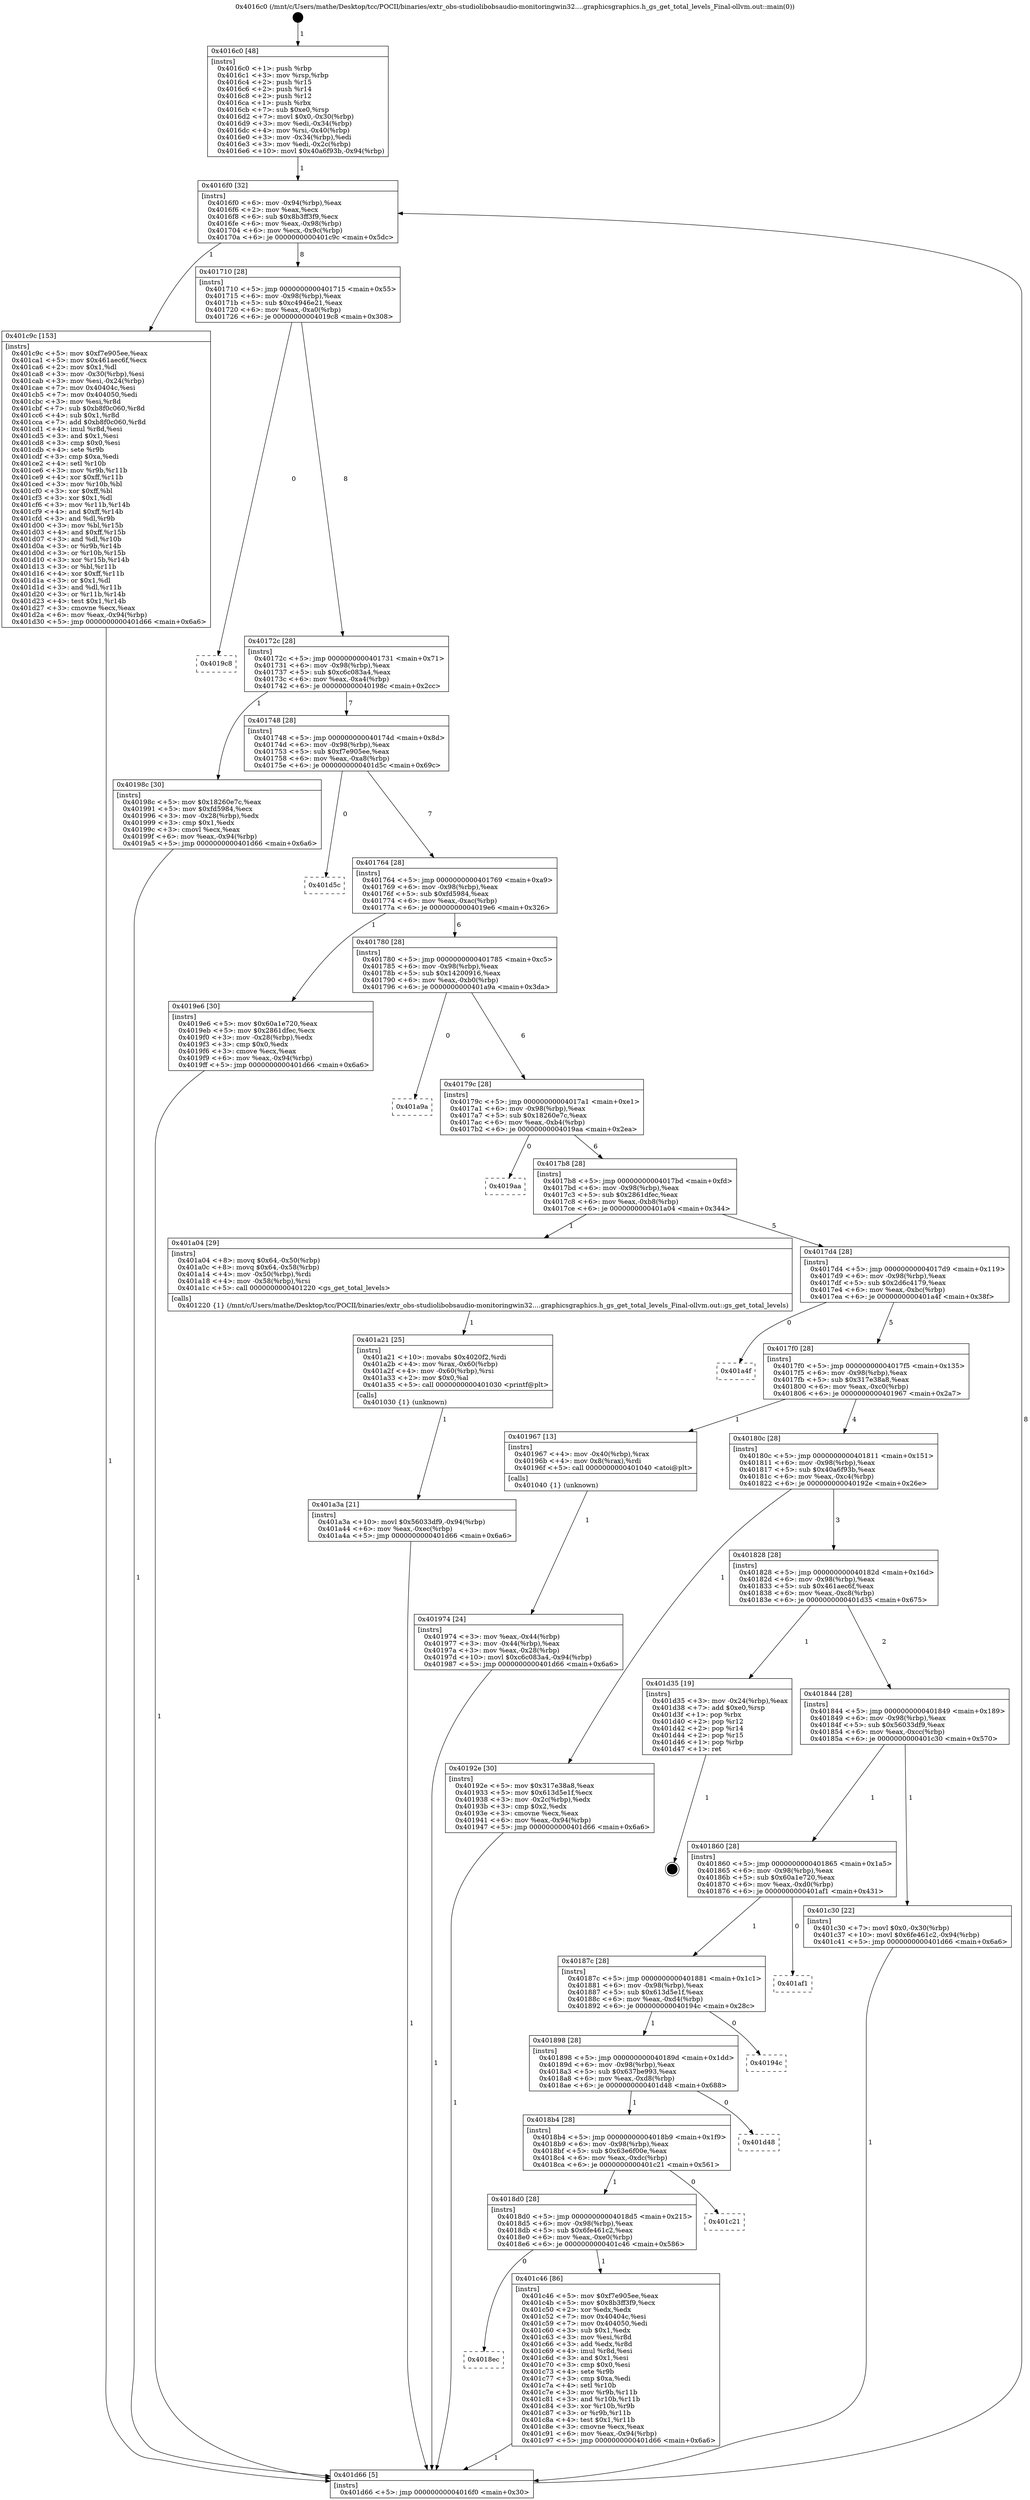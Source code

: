 digraph "0x4016c0" {
  label = "0x4016c0 (/mnt/c/Users/mathe/Desktop/tcc/POCII/binaries/extr_obs-studiolibobsaudio-monitoringwin32....graphicsgraphics.h_gs_get_total_levels_Final-ollvm.out::main(0))"
  labelloc = "t"
  node[shape=record]

  Entry [label="",width=0.3,height=0.3,shape=circle,fillcolor=black,style=filled]
  "0x4016f0" [label="{
     0x4016f0 [32]\l
     | [instrs]\l
     &nbsp;&nbsp;0x4016f0 \<+6\>: mov -0x94(%rbp),%eax\l
     &nbsp;&nbsp;0x4016f6 \<+2\>: mov %eax,%ecx\l
     &nbsp;&nbsp;0x4016f8 \<+6\>: sub $0x8b3ff3f9,%ecx\l
     &nbsp;&nbsp;0x4016fe \<+6\>: mov %eax,-0x98(%rbp)\l
     &nbsp;&nbsp;0x401704 \<+6\>: mov %ecx,-0x9c(%rbp)\l
     &nbsp;&nbsp;0x40170a \<+6\>: je 0000000000401c9c \<main+0x5dc\>\l
  }"]
  "0x401c9c" [label="{
     0x401c9c [153]\l
     | [instrs]\l
     &nbsp;&nbsp;0x401c9c \<+5\>: mov $0xf7e905ee,%eax\l
     &nbsp;&nbsp;0x401ca1 \<+5\>: mov $0x461aec6f,%ecx\l
     &nbsp;&nbsp;0x401ca6 \<+2\>: mov $0x1,%dl\l
     &nbsp;&nbsp;0x401ca8 \<+3\>: mov -0x30(%rbp),%esi\l
     &nbsp;&nbsp;0x401cab \<+3\>: mov %esi,-0x24(%rbp)\l
     &nbsp;&nbsp;0x401cae \<+7\>: mov 0x40404c,%esi\l
     &nbsp;&nbsp;0x401cb5 \<+7\>: mov 0x404050,%edi\l
     &nbsp;&nbsp;0x401cbc \<+3\>: mov %esi,%r8d\l
     &nbsp;&nbsp;0x401cbf \<+7\>: sub $0xb8f0c060,%r8d\l
     &nbsp;&nbsp;0x401cc6 \<+4\>: sub $0x1,%r8d\l
     &nbsp;&nbsp;0x401cca \<+7\>: add $0xb8f0c060,%r8d\l
     &nbsp;&nbsp;0x401cd1 \<+4\>: imul %r8d,%esi\l
     &nbsp;&nbsp;0x401cd5 \<+3\>: and $0x1,%esi\l
     &nbsp;&nbsp;0x401cd8 \<+3\>: cmp $0x0,%esi\l
     &nbsp;&nbsp;0x401cdb \<+4\>: sete %r9b\l
     &nbsp;&nbsp;0x401cdf \<+3\>: cmp $0xa,%edi\l
     &nbsp;&nbsp;0x401ce2 \<+4\>: setl %r10b\l
     &nbsp;&nbsp;0x401ce6 \<+3\>: mov %r9b,%r11b\l
     &nbsp;&nbsp;0x401ce9 \<+4\>: xor $0xff,%r11b\l
     &nbsp;&nbsp;0x401ced \<+3\>: mov %r10b,%bl\l
     &nbsp;&nbsp;0x401cf0 \<+3\>: xor $0xff,%bl\l
     &nbsp;&nbsp;0x401cf3 \<+3\>: xor $0x1,%dl\l
     &nbsp;&nbsp;0x401cf6 \<+3\>: mov %r11b,%r14b\l
     &nbsp;&nbsp;0x401cf9 \<+4\>: and $0xff,%r14b\l
     &nbsp;&nbsp;0x401cfd \<+3\>: and %dl,%r9b\l
     &nbsp;&nbsp;0x401d00 \<+3\>: mov %bl,%r15b\l
     &nbsp;&nbsp;0x401d03 \<+4\>: and $0xff,%r15b\l
     &nbsp;&nbsp;0x401d07 \<+3\>: and %dl,%r10b\l
     &nbsp;&nbsp;0x401d0a \<+3\>: or %r9b,%r14b\l
     &nbsp;&nbsp;0x401d0d \<+3\>: or %r10b,%r15b\l
     &nbsp;&nbsp;0x401d10 \<+3\>: xor %r15b,%r14b\l
     &nbsp;&nbsp;0x401d13 \<+3\>: or %bl,%r11b\l
     &nbsp;&nbsp;0x401d16 \<+4\>: xor $0xff,%r11b\l
     &nbsp;&nbsp;0x401d1a \<+3\>: or $0x1,%dl\l
     &nbsp;&nbsp;0x401d1d \<+3\>: and %dl,%r11b\l
     &nbsp;&nbsp;0x401d20 \<+3\>: or %r11b,%r14b\l
     &nbsp;&nbsp;0x401d23 \<+4\>: test $0x1,%r14b\l
     &nbsp;&nbsp;0x401d27 \<+3\>: cmovne %ecx,%eax\l
     &nbsp;&nbsp;0x401d2a \<+6\>: mov %eax,-0x94(%rbp)\l
     &nbsp;&nbsp;0x401d30 \<+5\>: jmp 0000000000401d66 \<main+0x6a6\>\l
  }"]
  "0x401710" [label="{
     0x401710 [28]\l
     | [instrs]\l
     &nbsp;&nbsp;0x401710 \<+5\>: jmp 0000000000401715 \<main+0x55\>\l
     &nbsp;&nbsp;0x401715 \<+6\>: mov -0x98(%rbp),%eax\l
     &nbsp;&nbsp;0x40171b \<+5\>: sub $0xc4946e21,%eax\l
     &nbsp;&nbsp;0x401720 \<+6\>: mov %eax,-0xa0(%rbp)\l
     &nbsp;&nbsp;0x401726 \<+6\>: je 00000000004019c8 \<main+0x308\>\l
  }"]
  Exit [label="",width=0.3,height=0.3,shape=circle,fillcolor=black,style=filled,peripheries=2]
  "0x4019c8" [label="{
     0x4019c8\l
  }", style=dashed]
  "0x40172c" [label="{
     0x40172c [28]\l
     | [instrs]\l
     &nbsp;&nbsp;0x40172c \<+5\>: jmp 0000000000401731 \<main+0x71\>\l
     &nbsp;&nbsp;0x401731 \<+6\>: mov -0x98(%rbp),%eax\l
     &nbsp;&nbsp;0x401737 \<+5\>: sub $0xc6c083a4,%eax\l
     &nbsp;&nbsp;0x40173c \<+6\>: mov %eax,-0xa4(%rbp)\l
     &nbsp;&nbsp;0x401742 \<+6\>: je 000000000040198c \<main+0x2cc\>\l
  }"]
  "0x4018ec" [label="{
     0x4018ec\l
  }", style=dashed]
  "0x40198c" [label="{
     0x40198c [30]\l
     | [instrs]\l
     &nbsp;&nbsp;0x40198c \<+5\>: mov $0x18260e7c,%eax\l
     &nbsp;&nbsp;0x401991 \<+5\>: mov $0xfd5984,%ecx\l
     &nbsp;&nbsp;0x401996 \<+3\>: mov -0x28(%rbp),%edx\l
     &nbsp;&nbsp;0x401999 \<+3\>: cmp $0x1,%edx\l
     &nbsp;&nbsp;0x40199c \<+3\>: cmovl %ecx,%eax\l
     &nbsp;&nbsp;0x40199f \<+6\>: mov %eax,-0x94(%rbp)\l
     &nbsp;&nbsp;0x4019a5 \<+5\>: jmp 0000000000401d66 \<main+0x6a6\>\l
  }"]
  "0x401748" [label="{
     0x401748 [28]\l
     | [instrs]\l
     &nbsp;&nbsp;0x401748 \<+5\>: jmp 000000000040174d \<main+0x8d\>\l
     &nbsp;&nbsp;0x40174d \<+6\>: mov -0x98(%rbp),%eax\l
     &nbsp;&nbsp;0x401753 \<+5\>: sub $0xf7e905ee,%eax\l
     &nbsp;&nbsp;0x401758 \<+6\>: mov %eax,-0xa8(%rbp)\l
     &nbsp;&nbsp;0x40175e \<+6\>: je 0000000000401d5c \<main+0x69c\>\l
  }"]
  "0x401c46" [label="{
     0x401c46 [86]\l
     | [instrs]\l
     &nbsp;&nbsp;0x401c46 \<+5\>: mov $0xf7e905ee,%eax\l
     &nbsp;&nbsp;0x401c4b \<+5\>: mov $0x8b3ff3f9,%ecx\l
     &nbsp;&nbsp;0x401c50 \<+2\>: xor %edx,%edx\l
     &nbsp;&nbsp;0x401c52 \<+7\>: mov 0x40404c,%esi\l
     &nbsp;&nbsp;0x401c59 \<+7\>: mov 0x404050,%edi\l
     &nbsp;&nbsp;0x401c60 \<+3\>: sub $0x1,%edx\l
     &nbsp;&nbsp;0x401c63 \<+3\>: mov %esi,%r8d\l
     &nbsp;&nbsp;0x401c66 \<+3\>: add %edx,%r8d\l
     &nbsp;&nbsp;0x401c69 \<+4\>: imul %r8d,%esi\l
     &nbsp;&nbsp;0x401c6d \<+3\>: and $0x1,%esi\l
     &nbsp;&nbsp;0x401c70 \<+3\>: cmp $0x0,%esi\l
     &nbsp;&nbsp;0x401c73 \<+4\>: sete %r9b\l
     &nbsp;&nbsp;0x401c77 \<+3\>: cmp $0xa,%edi\l
     &nbsp;&nbsp;0x401c7a \<+4\>: setl %r10b\l
     &nbsp;&nbsp;0x401c7e \<+3\>: mov %r9b,%r11b\l
     &nbsp;&nbsp;0x401c81 \<+3\>: and %r10b,%r11b\l
     &nbsp;&nbsp;0x401c84 \<+3\>: xor %r10b,%r9b\l
     &nbsp;&nbsp;0x401c87 \<+3\>: or %r9b,%r11b\l
     &nbsp;&nbsp;0x401c8a \<+4\>: test $0x1,%r11b\l
     &nbsp;&nbsp;0x401c8e \<+3\>: cmovne %ecx,%eax\l
     &nbsp;&nbsp;0x401c91 \<+6\>: mov %eax,-0x94(%rbp)\l
     &nbsp;&nbsp;0x401c97 \<+5\>: jmp 0000000000401d66 \<main+0x6a6\>\l
  }"]
  "0x401d5c" [label="{
     0x401d5c\l
  }", style=dashed]
  "0x401764" [label="{
     0x401764 [28]\l
     | [instrs]\l
     &nbsp;&nbsp;0x401764 \<+5\>: jmp 0000000000401769 \<main+0xa9\>\l
     &nbsp;&nbsp;0x401769 \<+6\>: mov -0x98(%rbp),%eax\l
     &nbsp;&nbsp;0x40176f \<+5\>: sub $0xfd5984,%eax\l
     &nbsp;&nbsp;0x401774 \<+6\>: mov %eax,-0xac(%rbp)\l
     &nbsp;&nbsp;0x40177a \<+6\>: je 00000000004019e6 \<main+0x326\>\l
  }"]
  "0x4018d0" [label="{
     0x4018d0 [28]\l
     | [instrs]\l
     &nbsp;&nbsp;0x4018d0 \<+5\>: jmp 00000000004018d5 \<main+0x215\>\l
     &nbsp;&nbsp;0x4018d5 \<+6\>: mov -0x98(%rbp),%eax\l
     &nbsp;&nbsp;0x4018db \<+5\>: sub $0x6fe461c2,%eax\l
     &nbsp;&nbsp;0x4018e0 \<+6\>: mov %eax,-0xe0(%rbp)\l
     &nbsp;&nbsp;0x4018e6 \<+6\>: je 0000000000401c46 \<main+0x586\>\l
  }"]
  "0x4019e6" [label="{
     0x4019e6 [30]\l
     | [instrs]\l
     &nbsp;&nbsp;0x4019e6 \<+5\>: mov $0x60a1e720,%eax\l
     &nbsp;&nbsp;0x4019eb \<+5\>: mov $0x2861dfec,%ecx\l
     &nbsp;&nbsp;0x4019f0 \<+3\>: mov -0x28(%rbp),%edx\l
     &nbsp;&nbsp;0x4019f3 \<+3\>: cmp $0x0,%edx\l
     &nbsp;&nbsp;0x4019f6 \<+3\>: cmove %ecx,%eax\l
     &nbsp;&nbsp;0x4019f9 \<+6\>: mov %eax,-0x94(%rbp)\l
     &nbsp;&nbsp;0x4019ff \<+5\>: jmp 0000000000401d66 \<main+0x6a6\>\l
  }"]
  "0x401780" [label="{
     0x401780 [28]\l
     | [instrs]\l
     &nbsp;&nbsp;0x401780 \<+5\>: jmp 0000000000401785 \<main+0xc5\>\l
     &nbsp;&nbsp;0x401785 \<+6\>: mov -0x98(%rbp),%eax\l
     &nbsp;&nbsp;0x40178b \<+5\>: sub $0x14200916,%eax\l
     &nbsp;&nbsp;0x401790 \<+6\>: mov %eax,-0xb0(%rbp)\l
     &nbsp;&nbsp;0x401796 \<+6\>: je 0000000000401a9a \<main+0x3da\>\l
  }"]
  "0x401c21" [label="{
     0x401c21\l
  }", style=dashed]
  "0x401a9a" [label="{
     0x401a9a\l
  }", style=dashed]
  "0x40179c" [label="{
     0x40179c [28]\l
     | [instrs]\l
     &nbsp;&nbsp;0x40179c \<+5\>: jmp 00000000004017a1 \<main+0xe1\>\l
     &nbsp;&nbsp;0x4017a1 \<+6\>: mov -0x98(%rbp),%eax\l
     &nbsp;&nbsp;0x4017a7 \<+5\>: sub $0x18260e7c,%eax\l
     &nbsp;&nbsp;0x4017ac \<+6\>: mov %eax,-0xb4(%rbp)\l
     &nbsp;&nbsp;0x4017b2 \<+6\>: je 00000000004019aa \<main+0x2ea\>\l
  }"]
  "0x4018b4" [label="{
     0x4018b4 [28]\l
     | [instrs]\l
     &nbsp;&nbsp;0x4018b4 \<+5\>: jmp 00000000004018b9 \<main+0x1f9\>\l
     &nbsp;&nbsp;0x4018b9 \<+6\>: mov -0x98(%rbp),%eax\l
     &nbsp;&nbsp;0x4018bf \<+5\>: sub $0x63e6f00e,%eax\l
     &nbsp;&nbsp;0x4018c4 \<+6\>: mov %eax,-0xdc(%rbp)\l
     &nbsp;&nbsp;0x4018ca \<+6\>: je 0000000000401c21 \<main+0x561\>\l
  }"]
  "0x4019aa" [label="{
     0x4019aa\l
  }", style=dashed]
  "0x4017b8" [label="{
     0x4017b8 [28]\l
     | [instrs]\l
     &nbsp;&nbsp;0x4017b8 \<+5\>: jmp 00000000004017bd \<main+0xfd\>\l
     &nbsp;&nbsp;0x4017bd \<+6\>: mov -0x98(%rbp),%eax\l
     &nbsp;&nbsp;0x4017c3 \<+5\>: sub $0x2861dfec,%eax\l
     &nbsp;&nbsp;0x4017c8 \<+6\>: mov %eax,-0xb8(%rbp)\l
     &nbsp;&nbsp;0x4017ce \<+6\>: je 0000000000401a04 \<main+0x344\>\l
  }"]
  "0x401d48" [label="{
     0x401d48\l
  }", style=dashed]
  "0x401a04" [label="{
     0x401a04 [29]\l
     | [instrs]\l
     &nbsp;&nbsp;0x401a04 \<+8\>: movq $0x64,-0x50(%rbp)\l
     &nbsp;&nbsp;0x401a0c \<+8\>: movq $0x64,-0x58(%rbp)\l
     &nbsp;&nbsp;0x401a14 \<+4\>: mov -0x50(%rbp),%rdi\l
     &nbsp;&nbsp;0x401a18 \<+4\>: mov -0x58(%rbp),%rsi\l
     &nbsp;&nbsp;0x401a1c \<+5\>: call 0000000000401220 \<gs_get_total_levels\>\l
     | [calls]\l
     &nbsp;&nbsp;0x401220 \{1\} (/mnt/c/Users/mathe/Desktop/tcc/POCII/binaries/extr_obs-studiolibobsaudio-monitoringwin32....graphicsgraphics.h_gs_get_total_levels_Final-ollvm.out::gs_get_total_levels)\l
  }"]
  "0x4017d4" [label="{
     0x4017d4 [28]\l
     | [instrs]\l
     &nbsp;&nbsp;0x4017d4 \<+5\>: jmp 00000000004017d9 \<main+0x119\>\l
     &nbsp;&nbsp;0x4017d9 \<+6\>: mov -0x98(%rbp),%eax\l
     &nbsp;&nbsp;0x4017df \<+5\>: sub $0x2d6c4179,%eax\l
     &nbsp;&nbsp;0x4017e4 \<+6\>: mov %eax,-0xbc(%rbp)\l
     &nbsp;&nbsp;0x4017ea \<+6\>: je 0000000000401a4f \<main+0x38f\>\l
  }"]
  "0x401898" [label="{
     0x401898 [28]\l
     | [instrs]\l
     &nbsp;&nbsp;0x401898 \<+5\>: jmp 000000000040189d \<main+0x1dd\>\l
     &nbsp;&nbsp;0x40189d \<+6\>: mov -0x98(%rbp),%eax\l
     &nbsp;&nbsp;0x4018a3 \<+5\>: sub $0x637be993,%eax\l
     &nbsp;&nbsp;0x4018a8 \<+6\>: mov %eax,-0xd8(%rbp)\l
     &nbsp;&nbsp;0x4018ae \<+6\>: je 0000000000401d48 \<main+0x688\>\l
  }"]
  "0x401a4f" [label="{
     0x401a4f\l
  }", style=dashed]
  "0x4017f0" [label="{
     0x4017f0 [28]\l
     | [instrs]\l
     &nbsp;&nbsp;0x4017f0 \<+5\>: jmp 00000000004017f5 \<main+0x135\>\l
     &nbsp;&nbsp;0x4017f5 \<+6\>: mov -0x98(%rbp),%eax\l
     &nbsp;&nbsp;0x4017fb \<+5\>: sub $0x317e38a8,%eax\l
     &nbsp;&nbsp;0x401800 \<+6\>: mov %eax,-0xc0(%rbp)\l
     &nbsp;&nbsp;0x401806 \<+6\>: je 0000000000401967 \<main+0x2a7\>\l
  }"]
  "0x40194c" [label="{
     0x40194c\l
  }", style=dashed]
  "0x401967" [label="{
     0x401967 [13]\l
     | [instrs]\l
     &nbsp;&nbsp;0x401967 \<+4\>: mov -0x40(%rbp),%rax\l
     &nbsp;&nbsp;0x40196b \<+4\>: mov 0x8(%rax),%rdi\l
     &nbsp;&nbsp;0x40196f \<+5\>: call 0000000000401040 \<atoi@plt\>\l
     | [calls]\l
     &nbsp;&nbsp;0x401040 \{1\} (unknown)\l
  }"]
  "0x40180c" [label="{
     0x40180c [28]\l
     | [instrs]\l
     &nbsp;&nbsp;0x40180c \<+5\>: jmp 0000000000401811 \<main+0x151\>\l
     &nbsp;&nbsp;0x401811 \<+6\>: mov -0x98(%rbp),%eax\l
     &nbsp;&nbsp;0x401817 \<+5\>: sub $0x40a6f93b,%eax\l
     &nbsp;&nbsp;0x40181c \<+6\>: mov %eax,-0xc4(%rbp)\l
     &nbsp;&nbsp;0x401822 \<+6\>: je 000000000040192e \<main+0x26e\>\l
  }"]
  "0x40187c" [label="{
     0x40187c [28]\l
     | [instrs]\l
     &nbsp;&nbsp;0x40187c \<+5\>: jmp 0000000000401881 \<main+0x1c1\>\l
     &nbsp;&nbsp;0x401881 \<+6\>: mov -0x98(%rbp),%eax\l
     &nbsp;&nbsp;0x401887 \<+5\>: sub $0x613d5e1f,%eax\l
     &nbsp;&nbsp;0x40188c \<+6\>: mov %eax,-0xd4(%rbp)\l
     &nbsp;&nbsp;0x401892 \<+6\>: je 000000000040194c \<main+0x28c\>\l
  }"]
  "0x40192e" [label="{
     0x40192e [30]\l
     | [instrs]\l
     &nbsp;&nbsp;0x40192e \<+5\>: mov $0x317e38a8,%eax\l
     &nbsp;&nbsp;0x401933 \<+5\>: mov $0x613d5e1f,%ecx\l
     &nbsp;&nbsp;0x401938 \<+3\>: mov -0x2c(%rbp),%edx\l
     &nbsp;&nbsp;0x40193b \<+3\>: cmp $0x2,%edx\l
     &nbsp;&nbsp;0x40193e \<+3\>: cmovne %ecx,%eax\l
     &nbsp;&nbsp;0x401941 \<+6\>: mov %eax,-0x94(%rbp)\l
     &nbsp;&nbsp;0x401947 \<+5\>: jmp 0000000000401d66 \<main+0x6a6\>\l
  }"]
  "0x401828" [label="{
     0x401828 [28]\l
     | [instrs]\l
     &nbsp;&nbsp;0x401828 \<+5\>: jmp 000000000040182d \<main+0x16d\>\l
     &nbsp;&nbsp;0x40182d \<+6\>: mov -0x98(%rbp),%eax\l
     &nbsp;&nbsp;0x401833 \<+5\>: sub $0x461aec6f,%eax\l
     &nbsp;&nbsp;0x401838 \<+6\>: mov %eax,-0xc8(%rbp)\l
     &nbsp;&nbsp;0x40183e \<+6\>: je 0000000000401d35 \<main+0x675\>\l
  }"]
  "0x401d66" [label="{
     0x401d66 [5]\l
     | [instrs]\l
     &nbsp;&nbsp;0x401d66 \<+5\>: jmp 00000000004016f0 \<main+0x30\>\l
  }"]
  "0x4016c0" [label="{
     0x4016c0 [48]\l
     | [instrs]\l
     &nbsp;&nbsp;0x4016c0 \<+1\>: push %rbp\l
     &nbsp;&nbsp;0x4016c1 \<+3\>: mov %rsp,%rbp\l
     &nbsp;&nbsp;0x4016c4 \<+2\>: push %r15\l
     &nbsp;&nbsp;0x4016c6 \<+2\>: push %r14\l
     &nbsp;&nbsp;0x4016c8 \<+2\>: push %r12\l
     &nbsp;&nbsp;0x4016ca \<+1\>: push %rbx\l
     &nbsp;&nbsp;0x4016cb \<+7\>: sub $0xe0,%rsp\l
     &nbsp;&nbsp;0x4016d2 \<+7\>: movl $0x0,-0x30(%rbp)\l
     &nbsp;&nbsp;0x4016d9 \<+3\>: mov %edi,-0x34(%rbp)\l
     &nbsp;&nbsp;0x4016dc \<+4\>: mov %rsi,-0x40(%rbp)\l
     &nbsp;&nbsp;0x4016e0 \<+3\>: mov -0x34(%rbp),%edi\l
     &nbsp;&nbsp;0x4016e3 \<+3\>: mov %edi,-0x2c(%rbp)\l
     &nbsp;&nbsp;0x4016e6 \<+10\>: movl $0x40a6f93b,-0x94(%rbp)\l
  }"]
  "0x401974" [label="{
     0x401974 [24]\l
     | [instrs]\l
     &nbsp;&nbsp;0x401974 \<+3\>: mov %eax,-0x44(%rbp)\l
     &nbsp;&nbsp;0x401977 \<+3\>: mov -0x44(%rbp),%eax\l
     &nbsp;&nbsp;0x40197a \<+3\>: mov %eax,-0x28(%rbp)\l
     &nbsp;&nbsp;0x40197d \<+10\>: movl $0xc6c083a4,-0x94(%rbp)\l
     &nbsp;&nbsp;0x401987 \<+5\>: jmp 0000000000401d66 \<main+0x6a6\>\l
  }"]
  "0x401a21" [label="{
     0x401a21 [25]\l
     | [instrs]\l
     &nbsp;&nbsp;0x401a21 \<+10\>: movabs $0x4020f2,%rdi\l
     &nbsp;&nbsp;0x401a2b \<+4\>: mov %rax,-0x60(%rbp)\l
     &nbsp;&nbsp;0x401a2f \<+4\>: mov -0x60(%rbp),%rsi\l
     &nbsp;&nbsp;0x401a33 \<+2\>: mov $0x0,%al\l
     &nbsp;&nbsp;0x401a35 \<+5\>: call 0000000000401030 \<printf@plt\>\l
     | [calls]\l
     &nbsp;&nbsp;0x401030 \{1\} (unknown)\l
  }"]
  "0x401a3a" [label="{
     0x401a3a [21]\l
     | [instrs]\l
     &nbsp;&nbsp;0x401a3a \<+10\>: movl $0x56033df9,-0x94(%rbp)\l
     &nbsp;&nbsp;0x401a44 \<+6\>: mov %eax,-0xec(%rbp)\l
     &nbsp;&nbsp;0x401a4a \<+5\>: jmp 0000000000401d66 \<main+0x6a6\>\l
  }"]
  "0x401af1" [label="{
     0x401af1\l
  }", style=dashed]
  "0x401d35" [label="{
     0x401d35 [19]\l
     | [instrs]\l
     &nbsp;&nbsp;0x401d35 \<+3\>: mov -0x24(%rbp),%eax\l
     &nbsp;&nbsp;0x401d38 \<+7\>: add $0xe0,%rsp\l
     &nbsp;&nbsp;0x401d3f \<+1\>: pop %rbx\l
     &nbsp;&nbsp;0x401d40 \<+2\>: pop %r12\l
     &nbsp;&nbsp;0x401d42 \<+2\>: pop %r14\l
     &nbsp;&nbsp;0x401d44 \<+2\>: pop %r15\l
     &nbsp;&nbsp;0x401d46 \<+1\>: pop %rbp\l
     &nbsp;&nbsp;0x401d47 \<+1\>: ret\l
  }"]
  "0x401844" [label="{
     0x401844 [28]\l
     | [instrs]\l
     &nbsp;&nbsp;0x401844 \<+5\>: jmp 0000000000401849 \<main+0x189\>\l
     &nbsp;&nbsp;0x401849 \<+6\>: mov -0x98(%rbp),%eax\l
     &nbsp;&nbsp;0x40184f \<+5\>: sub $0x56033df9,%eax\l
     &nbsp;&nbsp;0x401854 \<+6\>: mov %eax,-0xcc(%rbp)\l
     &nbsp;&nbsp;0x40185a \<+6\>: je 0000000000401c30 \<main+0x570\>\l
  }"]
  "0x401860" [label="{
     0x401860 [28]\l
     | [instrs]\l
     &nbsp;&nbsp;0x401860 \<+5\>: jmp 0000000000401865 \<main+0x1a5\>\l
     &nbsp;&nbsp;0x401865 \<+6\>: mov -0x98(%rbp),%eax\l
     &nbsp;&nbsp;0x40186b \<+5\>: sub $0x60a1e720,%eax\l
     &nbsp;&nbsp;0x401870 \<+6\>: mov %eax,-0xd0(%rbp)\l
     &nbsp;&nbsp;0x401876 \<+6\>: je 0000000000401af1 \<main+0x431\>\l
  }"]
  "0x401c30" [label="{
     0x401c30 [22]\l
     | [instrs]\l
     &nbsp;&nbsp;0x401c30 \<+7\>: movl $0x0,-0x30(%rbp)\l
     &nbsp;&nbsp;0x401c37 \<+10\>: movl $0x6fe461c2,-0x94(%rbp)\l
     &nbsp;&nbsp;0x401c41 \<+5\>: jmp 0000000000401d66 \<main+0x6a6\>\l
  }"]
  Entry -> "0x4016c0" [label=" 1"]
  "0x4016f0" -> "0x401c9c" [label=" 1"]
  "0x4016f0" -> "0x401710" [label=" 8"]
  "0x401d35" -> Exit [label=" 1"]
  "0x401710" -> "0x4019c8" [label=" 0"]
  "0x401710" -> "0x40172c" [label=" 8"]
  "0x401c9c" -> "0x401d66" [label=" 1"]
  "0x40172c" -> "0x40198c" [label=" 1"]
  "0x40172c" -> "0x401748" [label=" 7"]
  "0x401c46" -> "0x401d66" [label=" 1"]
  "0x401748" -> "0x401d5c" [label=" 0"]
  "0x401748" -> "0x401764" [label=" 7"]
  "0x4018d0" -> "0x4018ec" [label=" 0"]
  "0x401764" -> "0x4019e6" [label=" 1"]
  "0x401764" -> "0x401780" [label=" 6"]
  "0x4018d0" -> "0x401c46" [label=" 1"]
  "0x401780" -> "0x401a9a" [label=" 0"]
  "0x401780" -> "0x40179c" [label=" 6"]
  "0x4018b4" -> "0x4018d0" [label=" 1"]
  "0x40179c" -> "0x4019aa" [label=" 0"]
  "0x40179c" -> "0x4017b8" [label=" 6"]
  "0x4018b4" -> "0x401c21" [label=" 0"]
  "0x4017b8" -> "0x401a04" [label=" 1"]
  "0x4017b8" -> "0x4017d4" [label=" 5"]
  "0x401898" -> "0x4018b4" [label=" 1"]
  "0x4017d4" -> "0x401a4f" [label=" 0"]
  "0x4017d4" -> "0x4017f0" [label=" 5"]
  "0x401898" -> "0x401d48" [label=" 0"]
  "0x4017f0" -> "0x401967" [label=" 1"]
  "0x4017f0" -> "0x40180c" [label=" 4"]
  "0x40187c" -> "0x401898" [label=" 1"]
  "0x40180c" -> "0x40192e" [label=" 1"]
  "0x40180c" -> "0x401828" [label=" 3"]
  "0x40192e" -> "0x401d66" [label=" 1"]
  "0x4016c0" -> "0x4016f0" [label=" 1"]
  "0x401d66" -> "0x4016f0" [label=" 8"]
  "0x401967" -> "0x401974" [label=" 1"]
  "0x401974" -> "0x401d66" [label=" 1"]
  "0x40198c" -> "0x401d66" [label=" 1"]
  "0x4019e6" -> "0x401d66" [label=" 1"]
  "0x401a04" -> "0x401a21" [label=" 1"]
  "0x401a21" -> "0x401a3a" [label=" 1"]
  "0x401a3a" -> "0x401d66" [label=" 1"]
  "0x40187c" -> "0x40194c" [label=" 0"]
  "0x401828" -> "0x401d35" [label=" 1"]
  "0x401828" -> "0x401844" [label=" 2"]
  "0x401860" -> "0x40187c" [label=" 1"]
  "0x401844" -> "0x401c30" [label=" 1"]
  "0x401844" -> "0x401860" [label=" 1"]
  "0x401c30" -> "0x401d66" [label=" 1"]
  "0x401860" -> "0x401af1" [label=" 0"]
}
